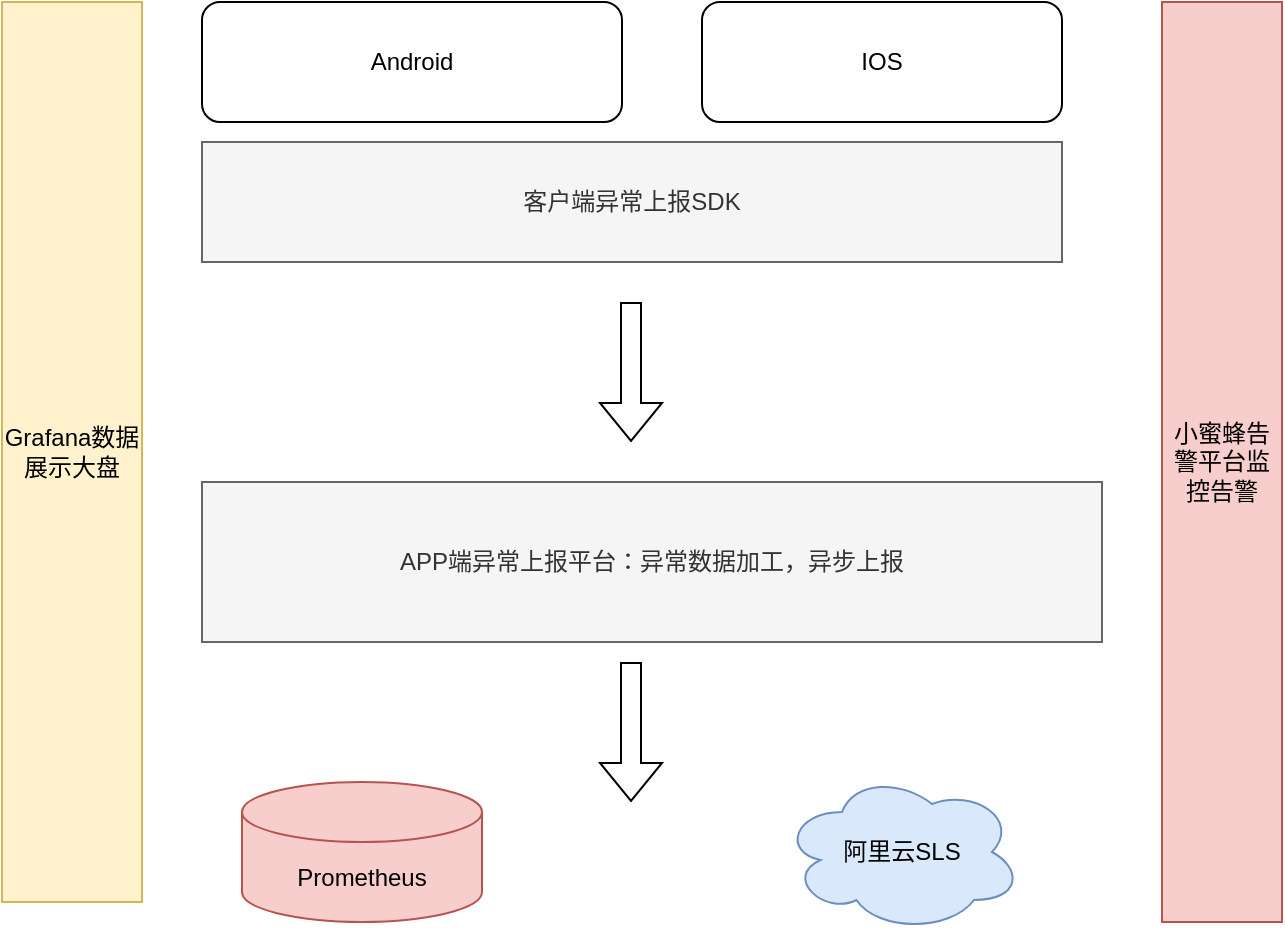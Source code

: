 <mxfile version="24.4.13" type="github">
  <diagram name="第 1 页" id="vDpjsyeC_ozAWD-NiC2U">
    <mxGraphModel dx="984" dy="645" grid="1" gridSize="10" guides="1" tooltips="1" connect="1" arrows="1" fold="1" page="1" pageScale="1" pageWidth="827" pageHeight="1169" math="0" shadow="0">
      <root>
        <mxCell id="0" />
        <mxCell id="1" parent="0" />
        <mxCell id="B-cdAZd7W55nBaKDccPK-4" value="Prometheus" style="shape=cylinder3;whiteSpace=wrap;html=1;boundedLbl=1;backgroundOutline=1;size=15;fillColor=#f8cecc;strokeColor=#b85450;" vertex="1" parent="1">
          <mxGeometry x="180" y="400" width="120" height="70" as="geometry" />
        </mxCell>
        <mxCell id="B-cdAZd7W55nBaKDccPK-6" value="阿里云SLS" style="ellipse;shape=cloud;whiteSpace=wrap;html=1;fillColor=#dae8fc;strokeColor=#6c8ebf;" vertex="1" parent="1">
          <mxGeometry x="450" y="395" width="120" height="80" as="geometry" />
        </mxCell>
        <mxCell id="B-cdAZd7W55nBaKDccPK-13" value="APP端异常上报平台：异常数据加工，异步上报" style="rounded=0;whiteSpace=wrap;html=1;fillColor=#f5f5f5;fontColor=#333333;strokeColor=#666666;" vertex="1" parent="1">
          <mxGeometry x="160" y="250" width="450" height="80" as="geometry" />
        </mxCell>
        <mxCell id="B-cdAZd7W55nBaKDccPK-14" value="" style="shape=flexArrow;endArrow=classic;html=1;rounded=0;" edge="1" parent="1">
          <mxGeometry width="50" height="50" relative="1" as="geometry">
            <mxPoint x="374.5" y="340" as="sourcePoint" />
            <mxPoint x="374.5" y="410" as="targetPoint" />
          </mxGeometry>
        </mxCell>
        <mxCell id="B-cdAZd7W55nBaKDccPK-15" value="Android" style="rounded=1;whiteSpace=wrap;html=1;" vertex="1" parent="1">
          <mxGeometry x="160" y="10" width="210" height="60" as="geometry" />
        </mxCell>
        <mxCell id="B-cdAZd7W55nBaKDccPK-16" value="IOS" style="rounded=1;whiteSpace=wrap;html=1;" vertex="1" parent="1">
          <mxGeometry x="410" y="10" width="180" height="60" as="geometry" />
        </mxCell>
        <mxCell id="B-cdAZd7W55nBaKDccPK-17" value="客户端异常上报SDK" style="rounded=0;whiteSpace=wrap;html=1;fillColor=#f5f5f5;fontColor=#333333;strokeColor=#666666;" vertex="1" parent="1">
          <mxGeometry x="160" y="80" width="430" height="60" as="geometry" />
        </mxCell>
        <mxCell id="B-cdAZd7W55nBaKDccPK-18" value="" style="shape=flexArrow;endArrow=classic;html=1;rounded=0;" edge="1" parent="1">
          <mxGeometry width="50" height="50" relative="1" as="geometry">
            <mxPoint x="374.5" y="160" as="sourcePoint" />
            <mxPoint x="374.5" y="230" as="targetPoint" />
          </mxGeometry>
        </mxCell>
        <mxCell id="B-cdAZd7W55nBaKDccPK-19" value="Grafana数据展示大盘" style="rounded=0;whiteSpace=wrap;html=1;fillColor=#fff2cc;strokeColor=#d6b656;" vertex="1" parent="1">
          <mxGeometry x="60" y="10" width="70" height="450" as="geometry" />
        </mxCell>
        <mxCell id="B-cdAZd7W55nBaKDccPK-20" value="小蜜蜂告警平台监控告警" style="rounded=0;whiteSpace=wrap;html=1;fillColor=#f8cecc;strokeColor=#b85450;" vertex="1" parent="1">
          <mxGeometry x="640" y="10" width="60" height="460" as="geometry" />
        </mxCell>
      </root>
    </mxGraphModel>
  </diagram>
</mxfile>

